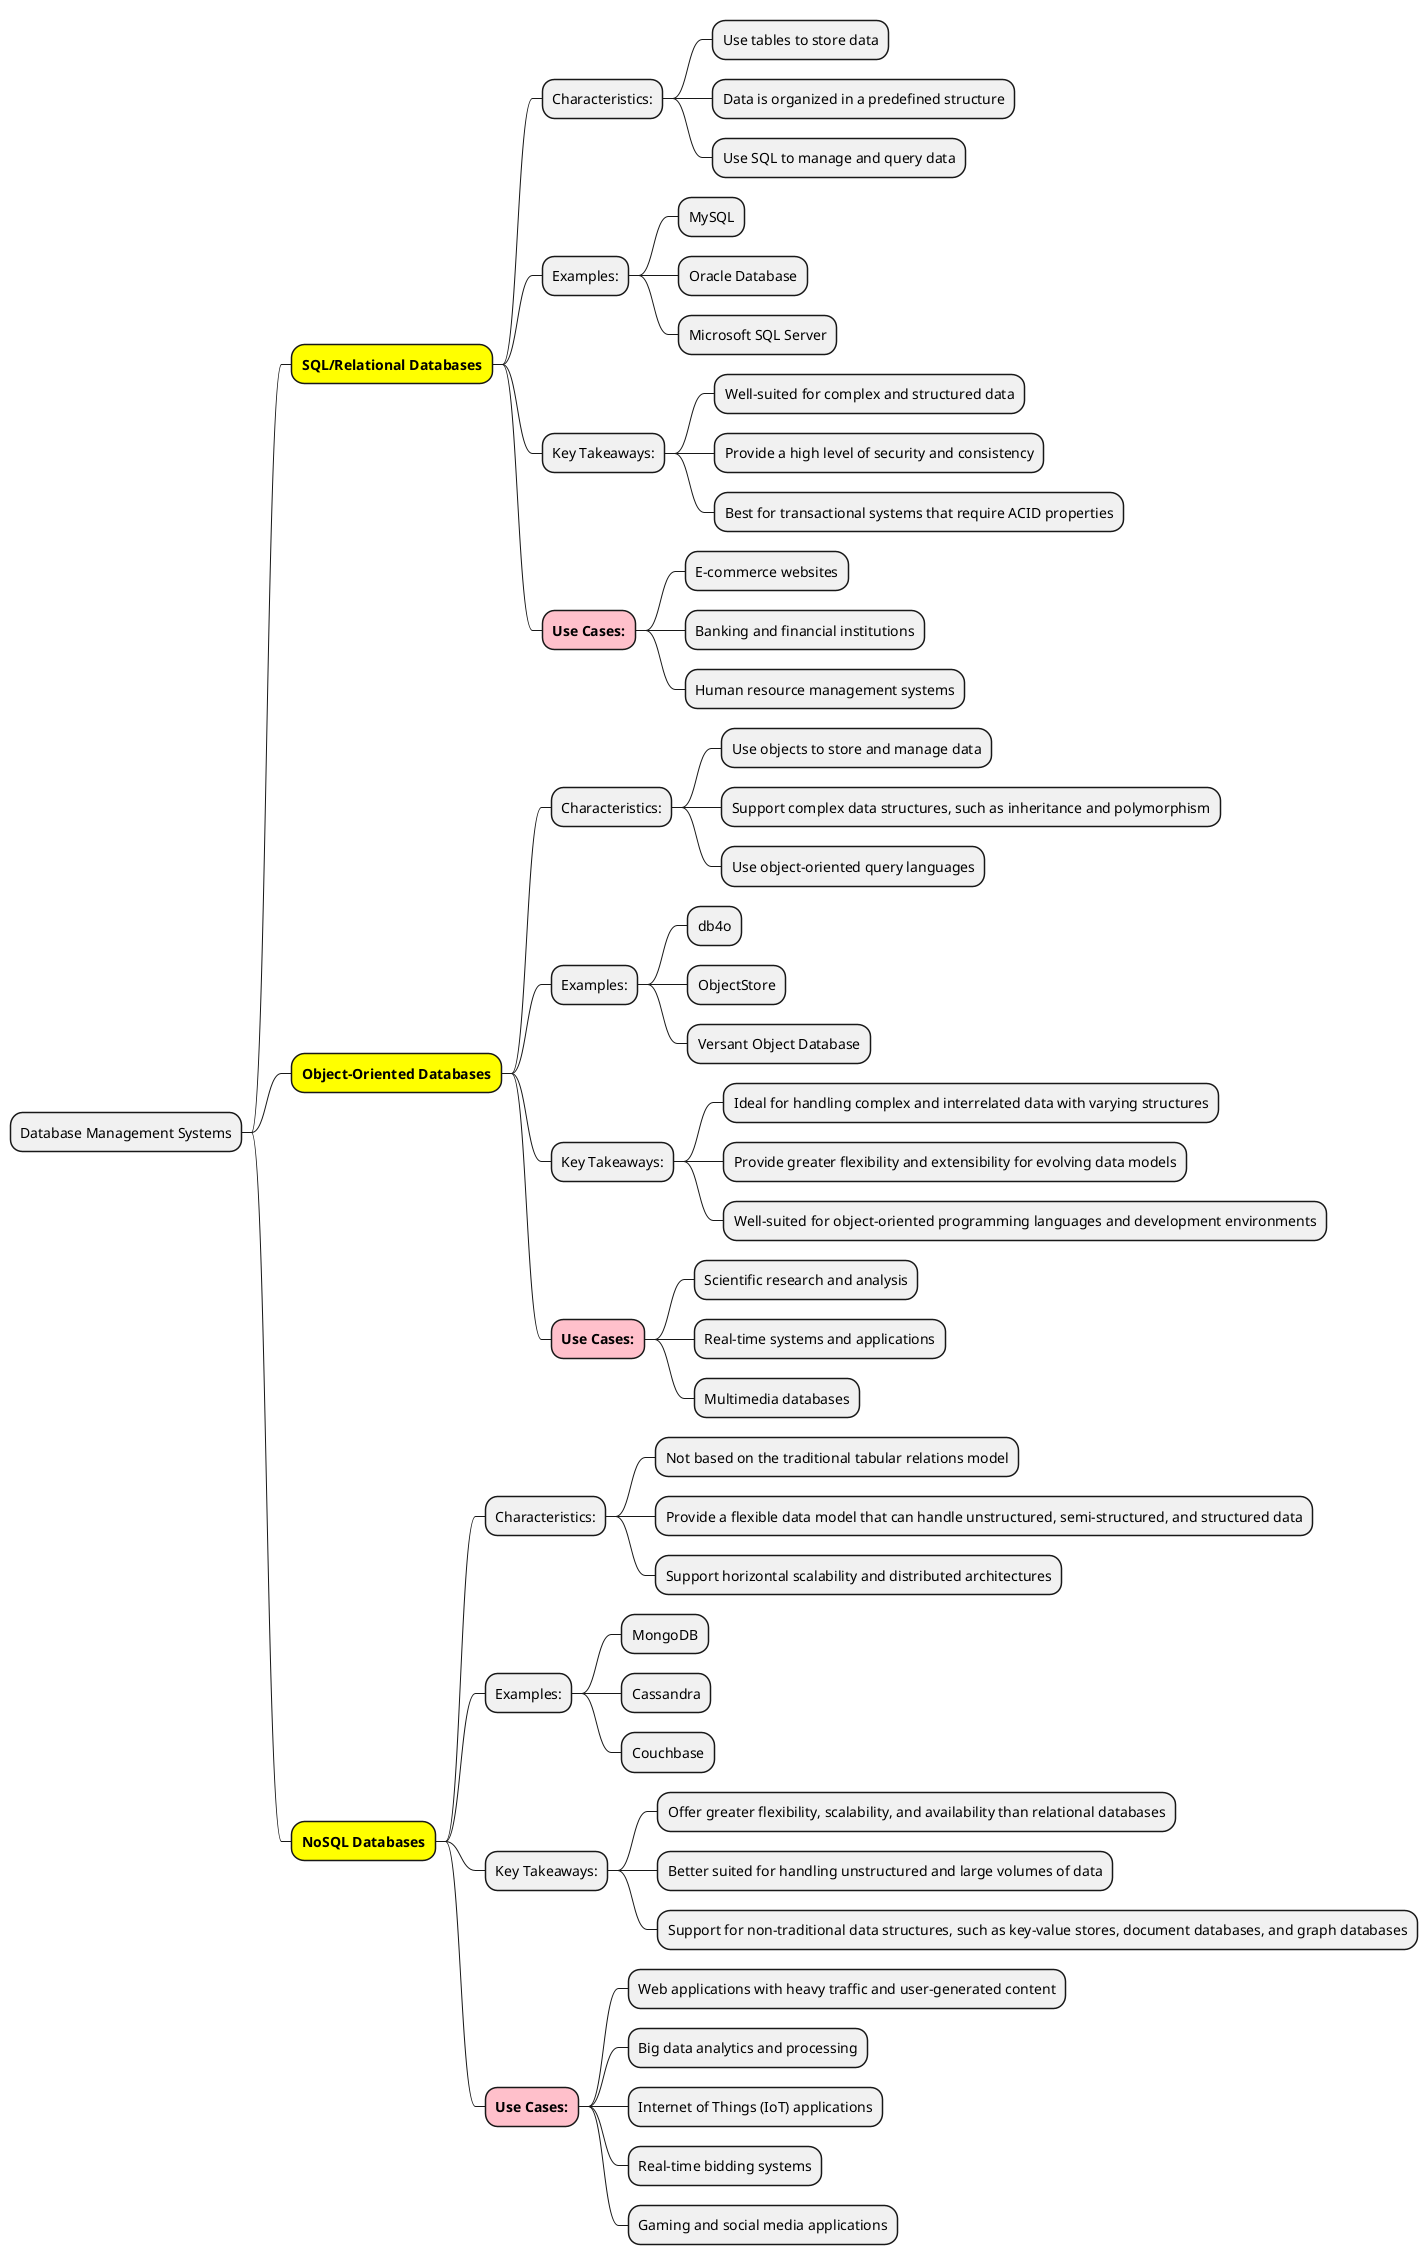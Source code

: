 @startmindmap
* Database Management Systems
**[#yellow] **SQL/Relational Databases**
*** Characteristics:
**** Use tables to store data
**** Data is organized in a predefined structure
**** Use SQL to manage and query data
*** Examples:
**** MySQL
**** Oracle Database
**** Microsoft SQL Server
*** Key Takeaways:
**** Well-suited for complex and structured data
**** Provide a high level of security and consistency
**** Best for transactional systems that require ACID properties
***[#pink] **Use Cases:**
**** E-commerce websites
**** Banking and financial institutions
**** Human resource management systems
**[#yellow] **Object-Oriented Databases**
*** Characteristics:
**** Use objects to store and manage data
**** Support complex data structures, such as inheritance and polymorphism
**** Use object-oriented query languages
*** Examples:
**** db4o
**** ObjectStore
**** Versant Object Database
*** Key Takeaways:
**** Ideal for handling complex and interrelated data with varying structures
**** Provide greater flexibility and extensibility for evolving data models
**** Well-suited for object-oriented programming languages and development environments
***[#pink] **Use Cases:**
**** Scientific research and analysis
**** Real-time systems and applications
**** Multimedia databases
**[#yellow] **NoSQL Databases**
*** Characteristics:
**** Not based on the traditional tabular relations model
**** Provide a flexible data model that can handle unstructured, semi-structured, and structured data
**** Support horizontal scalability and distributed architectures
*** Examples:
**** MongoDB
**** Cassandra
**** Couchbase
*** Key Takeaways:
**** Offer greater flexibility, scalability, and availability than relational databases
**** Better suited for handling unstructured and large volumes of data
**** Support for non-traditional data structures, such as key-value stores, document databases, and graph databases
***[#pink] **Use Cases:**
**** Web applications with heavy traffic and user-generated content
**** Big data analytics and processing
**** Internet of Things (IoT) applications
**** Real-time bidding systems
**** Gaming and social media applications
@endmindmap
